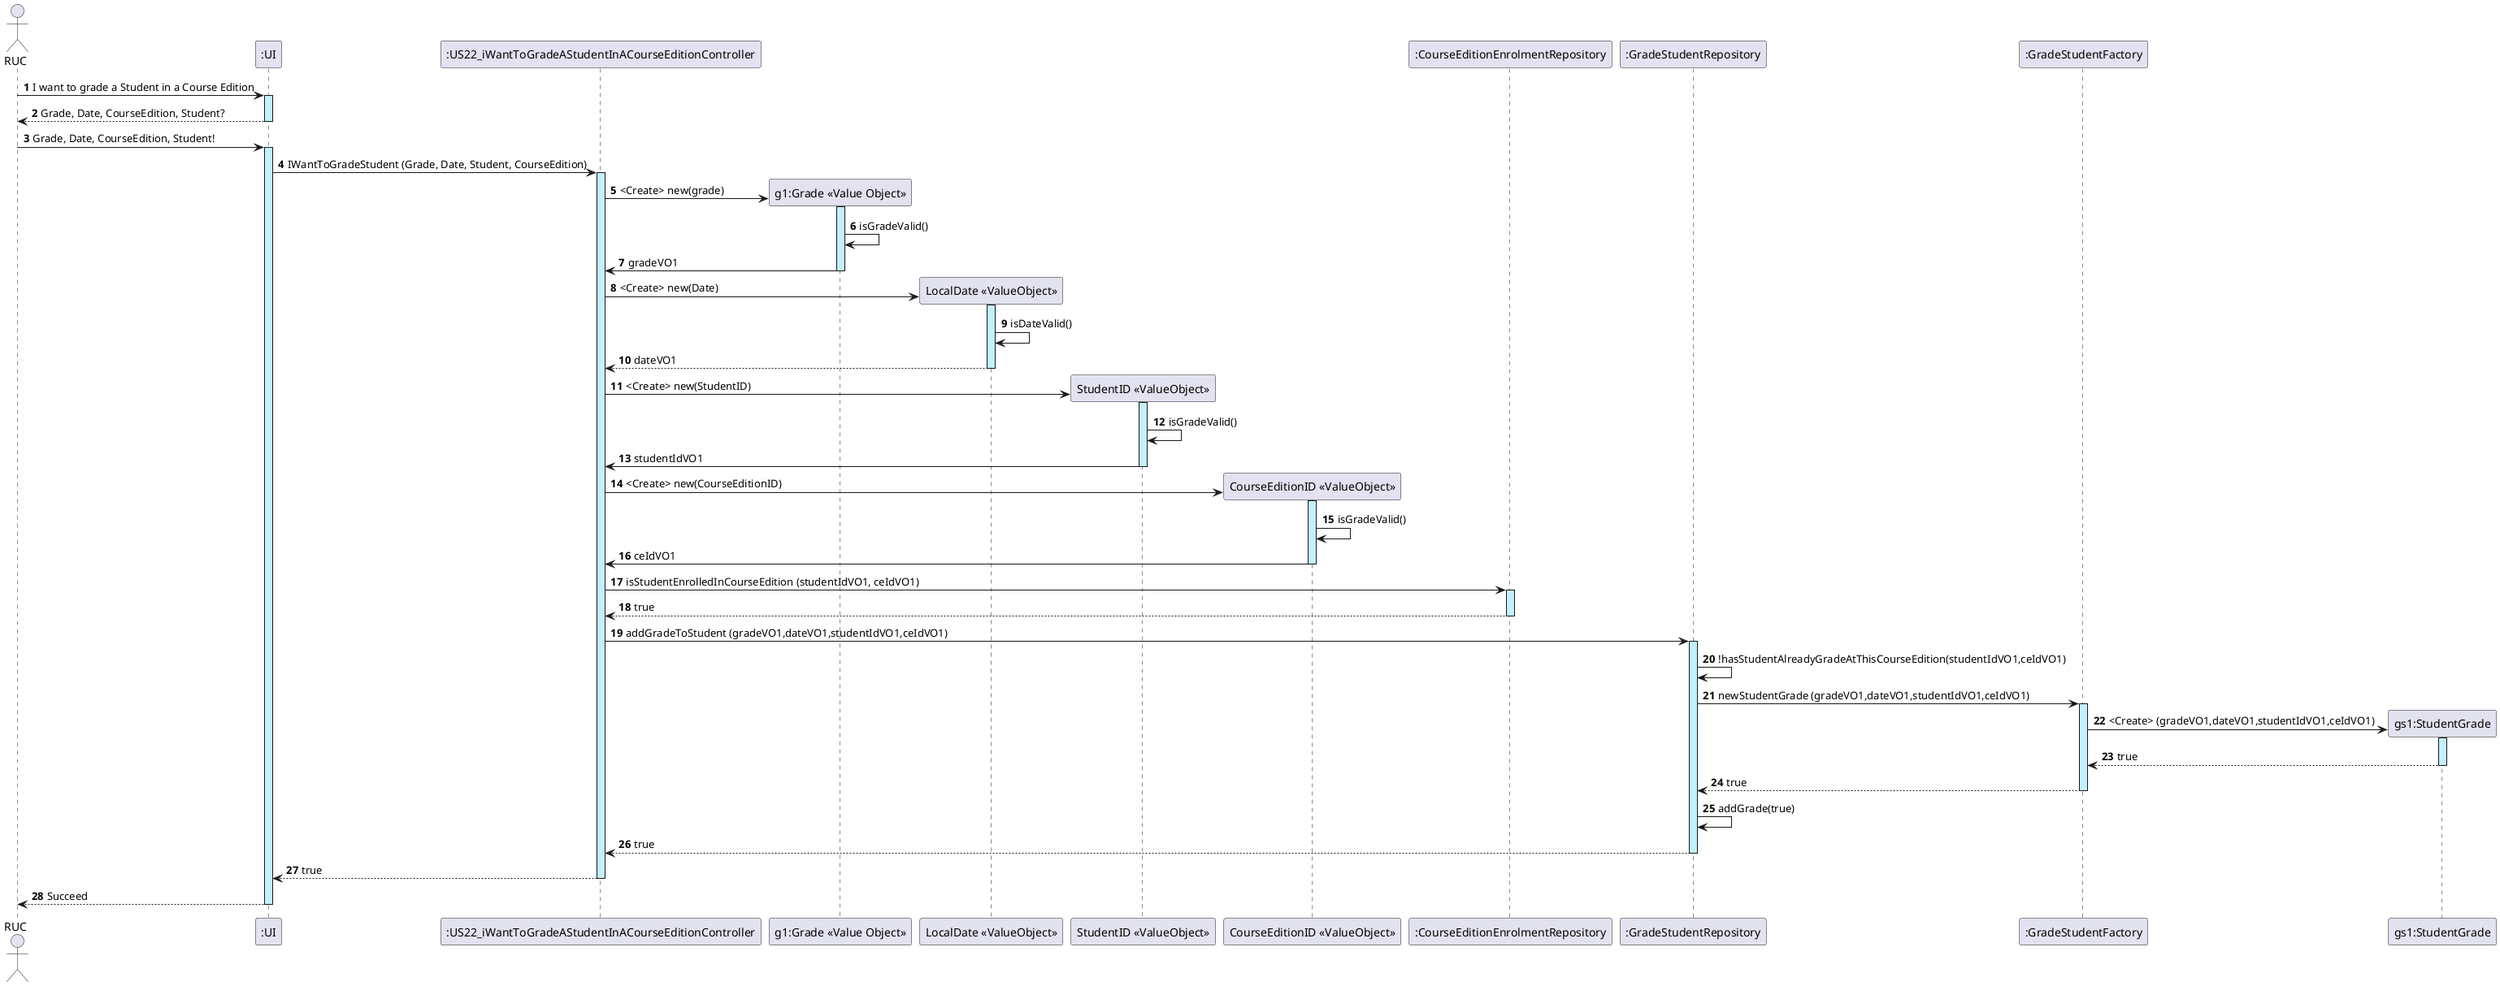 @startuml
actor RUC
participant ":UI" as UI
participant ":US22_iWantToGradeAStudentInACourseEditionController" as ctr
participant "g1:Grade «Value Object»" as G
participant "LocalDate «ValueObject»" as D
participant "StudentID «ValueObject»" as S
participant "CourseEditionID «ValueObject»" as CE
participant ":CourseEditionEnrolmentRepository" as CEER
participant ":GradeStudentRepository" as GR
participant ":GradeStudentFactory" as GSF


participant "gs1:StudentGrade" as GS

autonumber

RUC -> UI ++ #application: I want to grade a Student in a Course Edition
UI --> RUC --: Grade, Date, CourseEdition, Student?
RUC -> UI ++ #application: Grade, Date, CourseEdition, Student!
UI -> ctr ++ #application : IWantToGradeStudent (Grade, Date, Student, CourseEdition)
create G
ctr -> G ++ #application : <Create> new(grade)
G -> G : isGradeValid()
G -> ctr :  gradeVO1
deactivate G
create D
ctr -> D ++ #application : <Create> new(Date)
D -> D : isDateValid()
D --> ctr : dateVO1
deactivate D
create S
ctr -> S ++ #application : <Create> new(StudentID)
S -> S : isGradeValid()
S -> ctr :  studentIdVO1
deactivate S
create CE
ctr -> CE ++ #application : <Create> new(CourseEditionID)
CE -> CE : isGradeValid()
CE -> ctr :  ceIdVO1
deactivate CE

ctr -> CEER ++ #application : isStudentEnrolledInCourseEdition (studentIdVO1, ceIdVO1)
CEER --> ctr -- : true


ctr -> GR ++ #application : addGradeToStudent (gradeVO1,dateVO1,studentIdVO1,ceIdVO1)
GR -> GR : !hasStudentAlreadyGradeAtThisCourseEdition(studentIdVO1,ceIdVO1)
GR -> GSF ++ #application : newStudentGrade (gradeVO1,dateVO1,studentIdVO1,ceIdVO1)

create GS
GSF -> GS ++ #application : <Create> (gradeVO1,dateVO1,studentIdVO1,ceIdVO1)
GS --> GSF -- : true
GSF --> GR -- : true


GR -> GR : addGrade(true)
GR --> ctr --: true
ctr --> UI --: true
UI --> RUC --: Succeed

@enduml